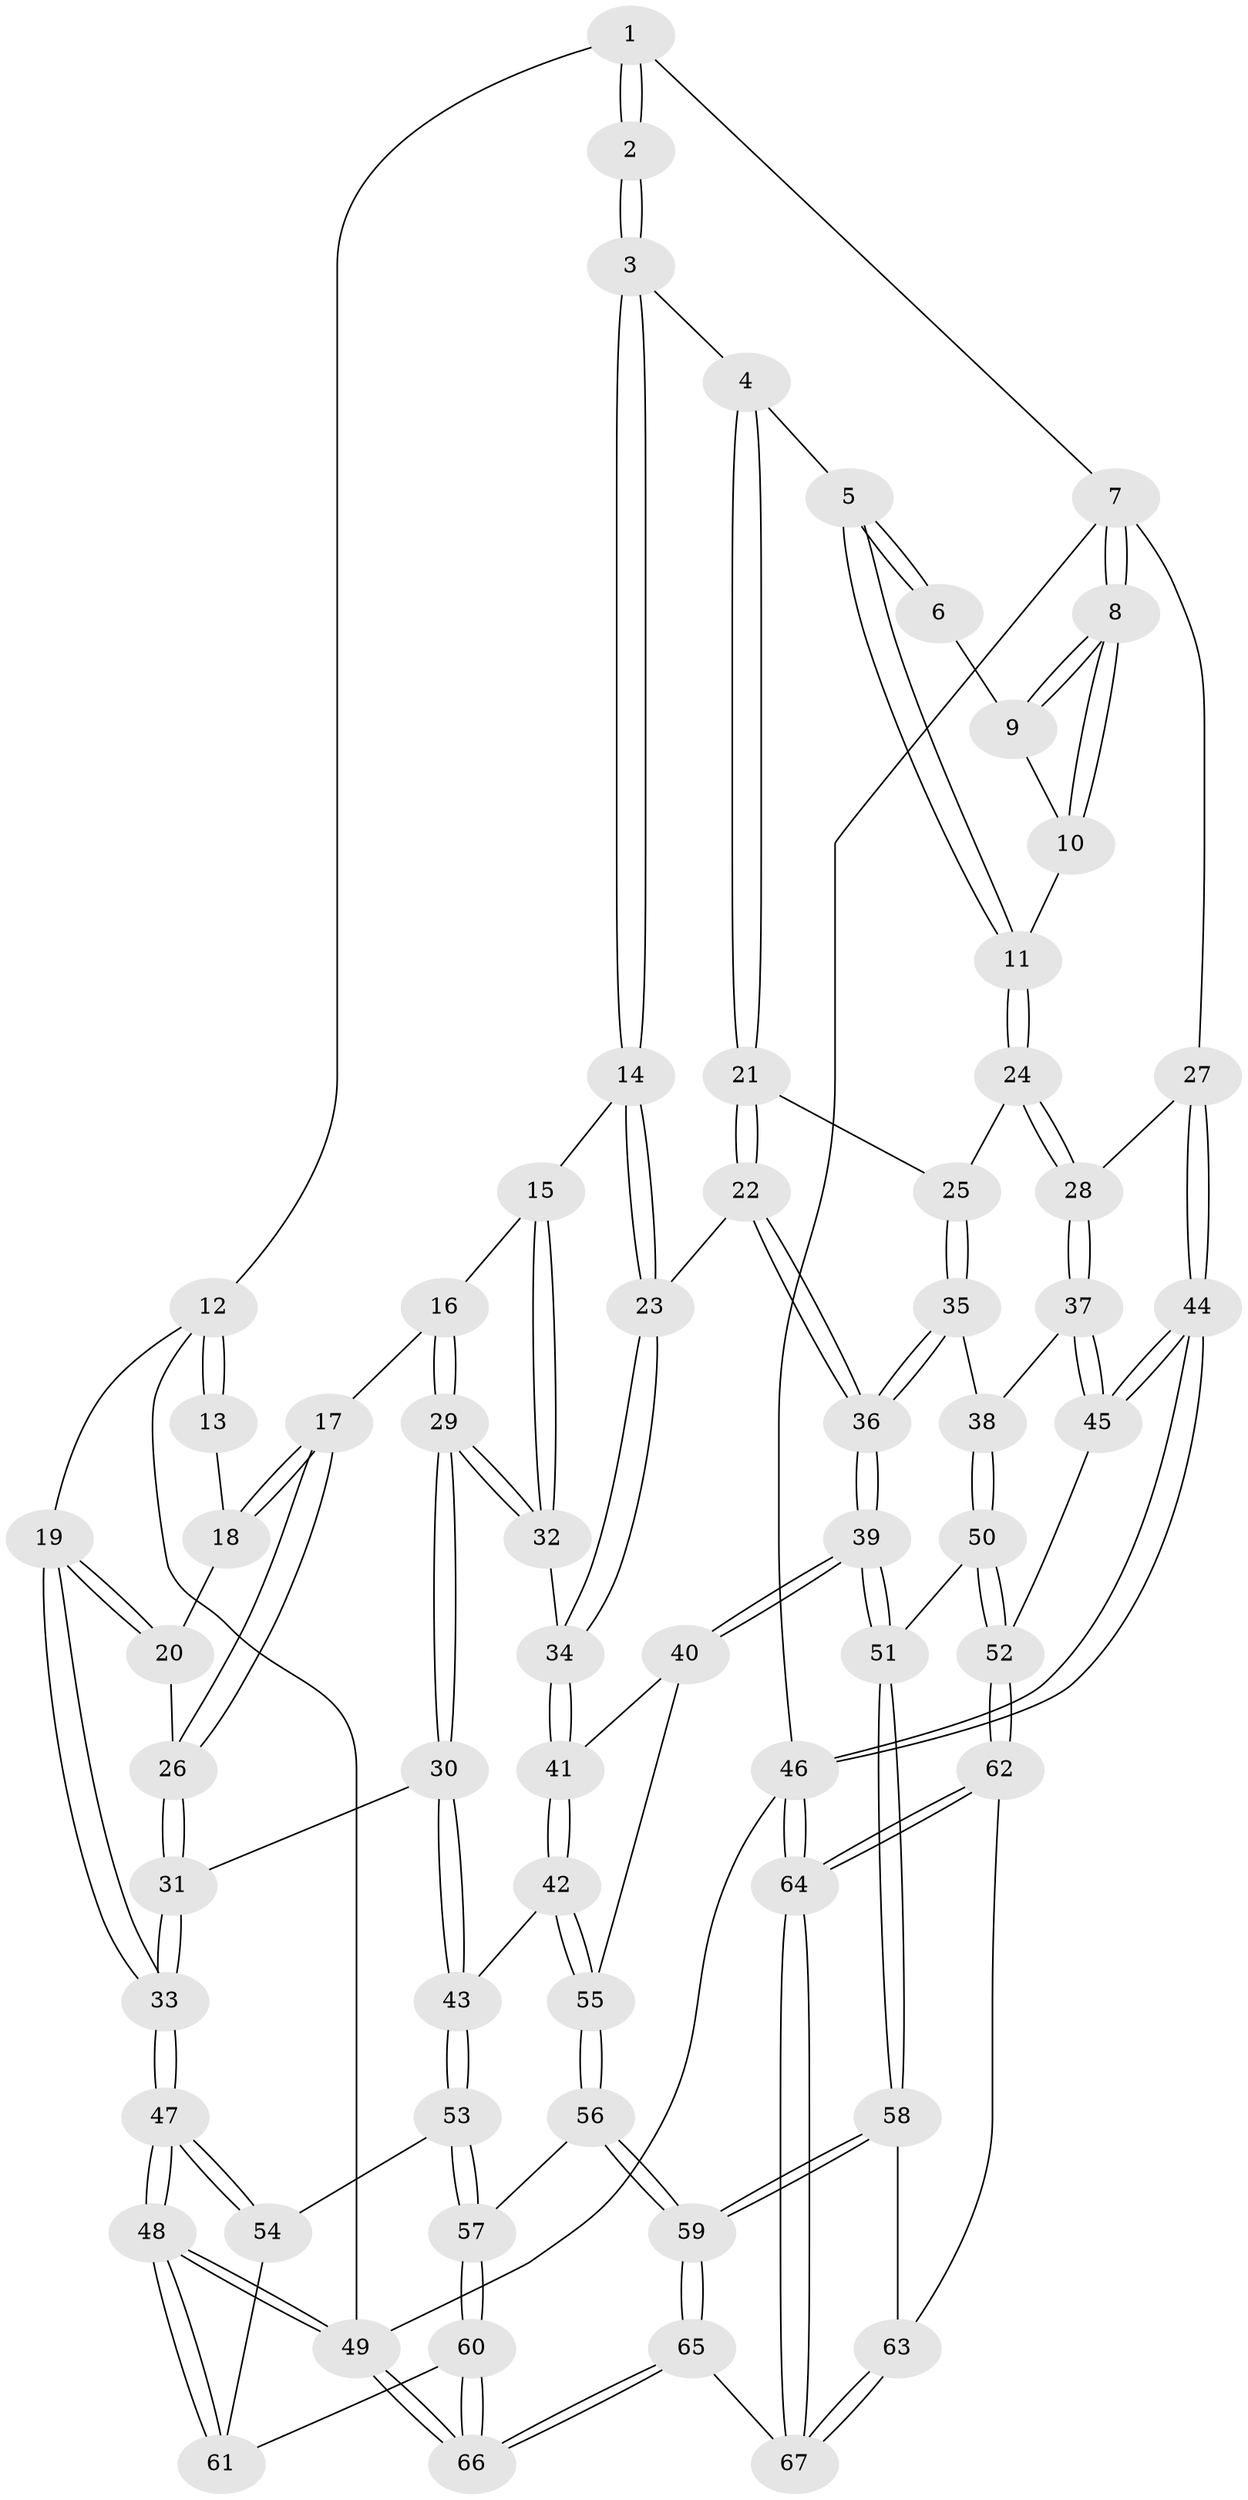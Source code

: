 // Generated by graph-tools (version 1.1) at 2025/03/03/09/25 03:03:27]
// undirected, 67 vertices, 164 edges
graph export_dot {
graph [start="1"]
  node [color=gray90,style=filled];
  1 [pos="+0.9013155564866359+0"];
  2 [pos="+0.3662720667892555+0"];
  3 [pos="+0.4009219326093993+0.003083243561052014"];
  4 [pos="+0.4067399811731547+0.009155850988397687"];
  5 [pos="+0.7338512377217095+0.20139054627600872"];
  6 [pos="+0.8452230553553782+0"];
  7 [pos="+1+0.24078379974160574"];
  8 [pos="+1+0.22943009113292315"];
  9 [pos="+0.8501684290591492+0"];
  10 [pos="+0.966239914281235+0.2236243279681256"];
  11 [pos="+0.7508591114068105+0.22373212690517152"];
  12 [pos="+0+0"];
  13 [pos="+0.27324738513577446+0"];
  14 [pos="+0.3094014696916225+0.37918057223646473"];
  15 [pos="+0.23033437395598283+0.38677283602252355"];
  16 [pos="+0.22220144725935626+0.38502536670017107"];
  17 [pos="+0.13823678192439096+0.3396262406262119"];
  18 [pos="+0.1696098955758408+0.16575268176613084"];
  19 [pos="+0+0.31668449623336514"];
  20 [pos="+0+0.29598803164523474"];
  21 [pos="+0.49938303265050277+0.4108509602204136"];
  22 [pos="+0.4351045830524931+0.4681069739329948"];
  23 [pos="+0.36399392290694466+0.4546546142140555"];
  24 [pos="+0.7358520461339482+0.3037039724323676"];
  25 [pos="+0.6389894747681427+0.4312527496654326"];
  26 [pos="+0.12274052158519502+0.35343903037957175"];
  27 [pos="+1+0.33253311826953985"];
  28 [pos="+0.8878231522618497+0.4914123939879689"];
  29 [pos="+0.1741850963337457+0.534184556815245"];
  30 [pos="+0.14855753651288503+0.5432398378712254"];
  31 [pos="+0.06918492133270979+0.4687436748458209"];
  32 [pos="+0.25259357317116965+0.5242739211543902"];
  33 [pos="+0+0.5188915592252573"];
  34 [pos="+0.27596288954731923+0.5277615868379604"];
  35 [pos="+0.6589416671441004+0.5030706509144247"];
  36 [pos="+0.4507846662113299+0.5652925678103023"];
  37 [pos="+0.8776611264516662+0.5139971544032563"];
  38 [pos="+0.6655224277770535+0.5202066974713486"];
  39 [pos="+0.45444372655468446+0.6457099002136798"];
  40 [pos="+0.32795641843143664+0.6003036215316809"];
  41 [pos="+0.2877575089101666+0.5588328202275763"];
  42 [pos="+0.23937590740166187+0.6542445983984915"];
  43 [pos="+0.14428681748433184+0.5946688835577641"];
  44 [pos="+1+0.8262980141433154"];
  45 [pos="+0.8860069194340872+0.6659720248797093"];
  46 [pos="+1+1"];
  47 [pos="+0+0.7139220114856288"];
  48 [pos="+0+0.7236306704364431"];
  49 [pos="+0+1"];
  50 [pos="+0.6638051456305896+0.5365376070782425"];
  51 [pos="+0.4699821306123884+0.6811001276674293"];
  52 [pos="+0.7502801677125441+0.7212517098423201"];
  53 [pos="+0.09618771167559258+0.6666985260179095"];
  54 [pos="+0.0516553842833382+0.6768856759519226"];
  55 [pos="+0.26025855452682506+0.6900357970541694"];
  56 [pos="+0.28340317228852197+0.7947106158673187"];
  57 [pos="+0.20713172437535485+0.7982491070388379"];
  58 [pos="+0.4715456095679924+0.7697823644774312"];
  59 [pos="+0.37784954038284807+0.8355546846842564"];
  60 [pos="+0.12279920794476631+0.8567312641621896"];
  61 [pos="+0.11047131185292751+0.8510680377864508"];
  62 [pos="+0.6864194833786783+0.8168330726181195"];
  63 [pos="+0.5433241143159632+0.789827458316334"];
  64 [pos="+0.9128949404375852+1"];
  65 [pos="+0.3422830926771079+1"];
  66 [pos="+0.05726283725108572+1"];
  67 [pos="+0.5539845660871129+1"];
  1 -- 2;
  1 -- 2;
  1 -- 7;
  1 -- 12;
  2 -- 3;
  2 -- 3;
  3 -- 4;
  3 -- 14;
  3 -- 14;
  4 -- 5;
  4 -- 21;
  4 -- 21;
  5 -- 6;
  5 -- 6;
  5 -- 11;
  5 -- 11;
  6 -- 9;
  7 -- 8;
  7 -- 8;
  7 -- 27;
  7 -- 46;
  8 -- 9;
  8 -- 9;
  8 -- 10;
  8 -- 10;
  9 -- 10;
  10 -- 11;
  11 -- 24;
  11 -- 24;
  12 -- 13;
  12 -- 13;
  12 -- 19;
  12 -- 49;
  13 -- 18;
  14 -- 15;
  14 -- 23;
  14 -- 23;
  15 -- 16;
  15 -- 32;
  15 -- 32;
  16 -- 17;
  16 -- 29;
  16 -- 29;
  17 -- 18;
  17 -- 18;
  17 -- 26;
  17 -- 26;
  18 -- 20;
  19 -- 20;
  19 -- 20;
  19 -- 33;
  19 -- 33;
  20 -- 26;
  21 -- 22;
  21 -- 22;
  21 -- 25;
  22 -- 23;
  22 -- 36;
  22 -- 36;
  23 -- 34;
  23 -- 34;
  24 -- 25;
  24 -- 28;
  24 -- 28;
  25 -- 35;
  25 -- 35;
  26 -- 31;
  26 -- 31;
  27 -- 28;
  27 -- 44;
  27 -- 44;
  28 -- 37;
  28 -- 37;
  29 -- 30;
  29 -- 30;
  29 -- 32;
  29 -- 32;
  30 -- 31;
  30 -- 43;
  30 -- 43;
  31 -- 33;
  31 -- 33;
  32 -- 34;
  33 -- 47;
  33 -- 47;
  34 -- 41;
  34 -- 41;
  35 -- 36;
  35 -- 36;
  35 -- 38;
  36 -- 39;
  36 -- 39;
  37 -- 38;
  37 -- 45;
  37 -- 45;
  38 -- 50;
  38 -- 50;
  39 -- 40;
  39 -- 40;
  39 -- 51;
  39 -- 51;
  40 -- 41;
  40 -- 55;
  41 -- 42;
  41 -- 42;
  42 -- 43;
  42 -- 55;
  42 -- 55;
  43 -- 53;
  43 -- 53;
  44 -- 45;
  44 -- 45;
  44 -- 46;
  44 -- 46;
  45 -- 52;
  46 -- 64;
  46 -- 64;
  46 -- 49;
  47 -- 48;
  47 -- 48;
  47 -- 54;
  47 -- 54;
  48 -- 49;
  48 -- 49;
  48 -- 61;
  48 -- 61;
  49 -- 66;
  49 -- 66;
  50 -- 51;
  50 -- 52;
  50 -- 52;
  51 -- 58;
  51 -- 58;
  52 -- 62;
  52 -- 62;
  53 -- 54;
  53 -- 57;
  53 -- 57;
  54 -- 61;
  55 -- 56;
  55 -- 56;
  56 -- 57;
  56 -- 59;
  56 -- 59;
  57 -- 60;
  57 -- 60;
  58 -- 59;
  58 -- 59;
  58 -- 63;
  59 -- 65;
  59 -- 65;
  60 -- 61;
  60 -- 66;
  60 -- 66;
  62 -- 63;
  62 -- 64;
  62 -- 64;
  63 -- 67;
  63 -- 67;
  64 -- 67;
  64 -- 67;
  65 -- 66;
  65 -- 66;
  65 -- 67;
}
